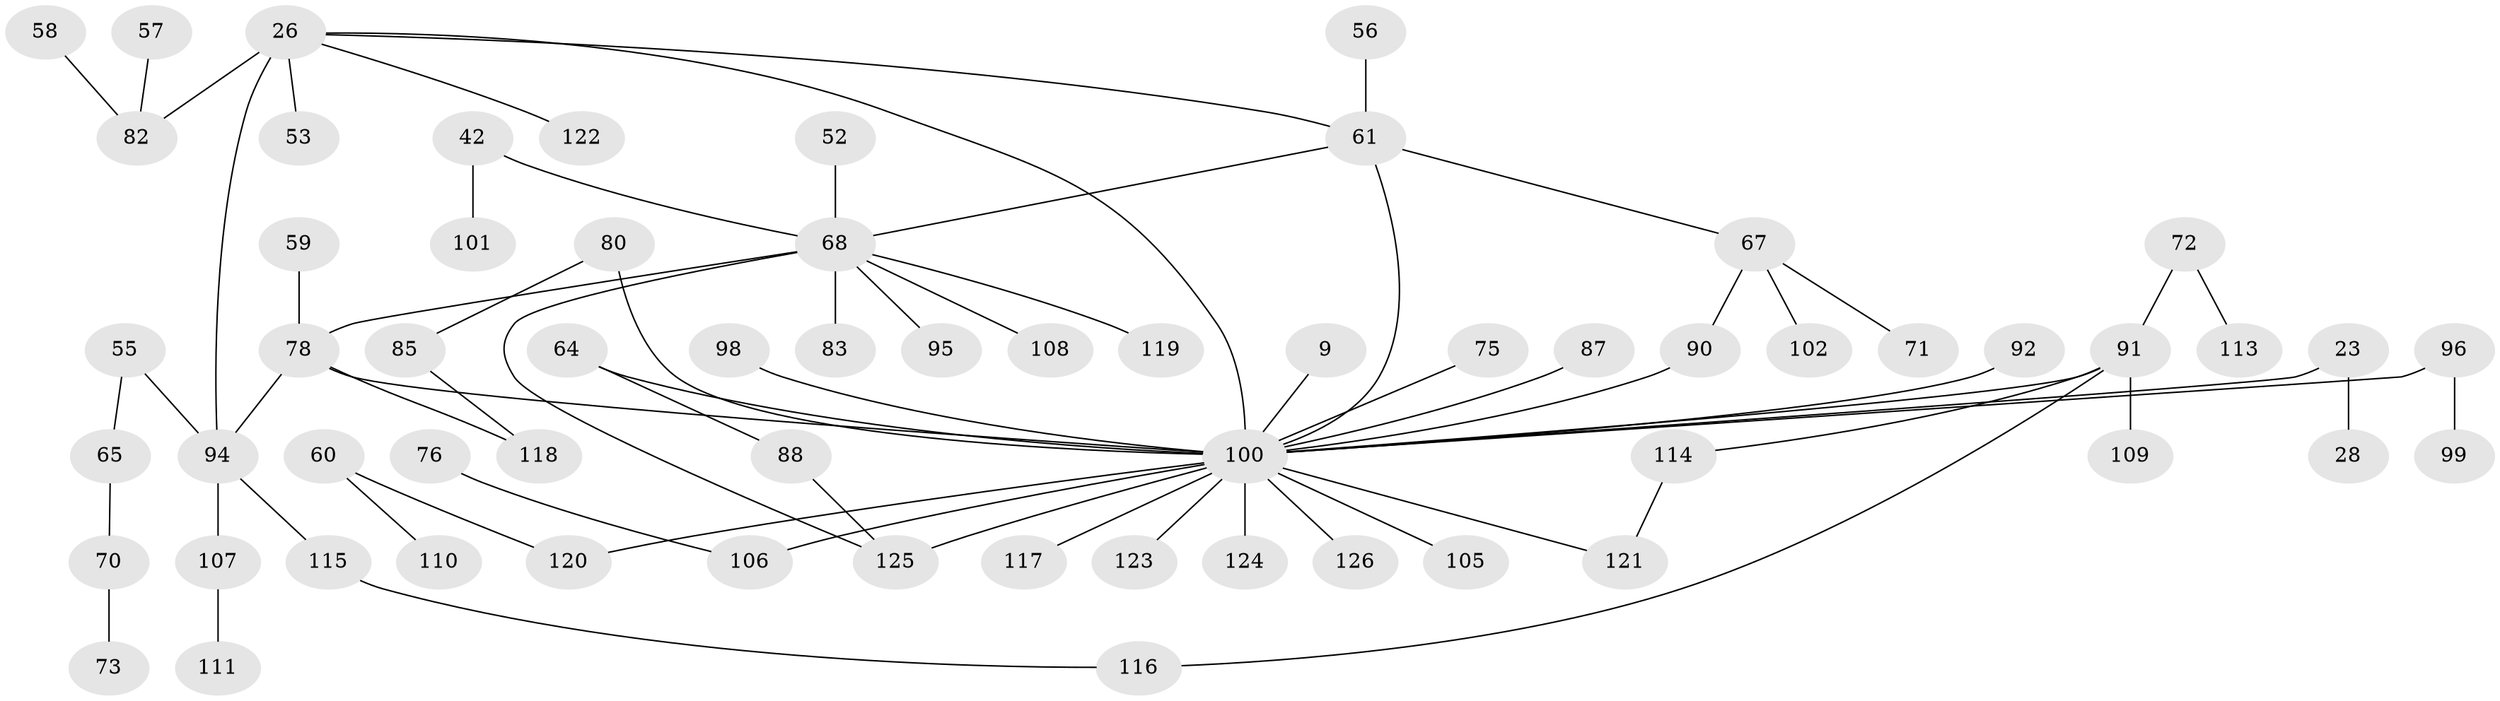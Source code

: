 // original degree distribution, {10: 0.007936507936507936, 8: 0.007936507936507936, 5: 0.031746031746031744, 4: 0.07936507936507936, 1: 0.373015873015873, 2: 0.2777777777777778, 6: 0.007936507936507936, 3: 0.20634920634920634, 7: 0.007936507936507936}
// Generated by graph-tools (version 1.1) at 2025/41/03/09/25 04:41:33]
// undirected, 63 vertices, 71 edges
graph export_dot {
graph [start="1"]
  node [color=gray90,style=filled];
  9;
  23;
  26 [super="+10+6+5"];
  28;
  42;
  52;
  53;
  55;
  56;
  57;
  58;
  59;
  60;
  61 [super="+18"];
  64;
  65;
  67;
  68 [super="+15+39+44"];
  70;
  71;
  72;
  73;
  75;
  76;
  78 [super="+37+62"];
  80 [super="+51"];
  82 [super="+36+34"];
  83;
  85;
  87;
  88;
  90;
  91 [super="+48"];
  92;
  94 [super="+19"];
  95;
  96 [super="+24"];
  98;
  99;
  100 [super="+8+97+47+79+84+86+77"];
  101;
  102;
  105;
  106 [super="+69"];
  107 [super="+103"];
  108;
  109;
  110;
  111;
  113;
  114;
  115 [super="+81"];
  116 [super="+89+104"];
  117;
  118;
  119;
  120 [super="+13"];
  121 [super="+35+93+112"];
  122;
  123;
  124;
  125 [super="+30"];
  126;
  9 -- 100;
  23 -- 28;
  23 -- 100;
  26 -- 53;
  26 -- 122;
  26 -- 61;
  26 -- 100 [weight=2];
  26 -- 82 [weight=2];
  26 -- 94 [weight=3];
  42 -- 101;
  42 -- 68;
  52 -- 68;
  55 -- 65;
  55 -- 94;
  56 -- 61;
  57 -- 82;
  58 -- 82;
  59 -- 78;
  60 -- 110;
  60 -- 120;
  61 -- 67;
  61 -- 68;
  61 -- 100;
  64 -- 88;
  64 -- 100;
  65 -- 70;
  67 -- 71;
  67 -- 102;
  67 -- 90;
  68 -- 78 [weight=2];
  68 -- 119;
  68 -- 108;
  68 -- 83;
  68 -- 125;
  68 -- 95;
  70 -- 73;
  72 -- 113;
  72 -- 91;
  75 -- 100;
  76 -- 106;
  78 -- 118;
  78 -- 100 [weight=3];
  78 -- 94;
  80 -- 85;
  80 -- 100;
  85 -- 118;
  87 -- 100;
  88 -- 125;
  90 -- 100;
  91 -- 114;
  91 -- 109;
  91 -- 116;
  91 -- 100 [weight=2];
  92 -- 100;
  94 -- 115;
  94 -- 107;
  96 -- 99;
  96 -- 100;
  98 -- 100;
  100 -- 124;
  100 -- 123;
  100 -- 105;
  100 -- 106;
  100 -- 117;
  100 -- 125 [weight=2];
  100 -- 120;
  100 -- 121;
  100 -- 126;
  107 -- 111;
  114 -- 121;
  115 -- 116;
}
